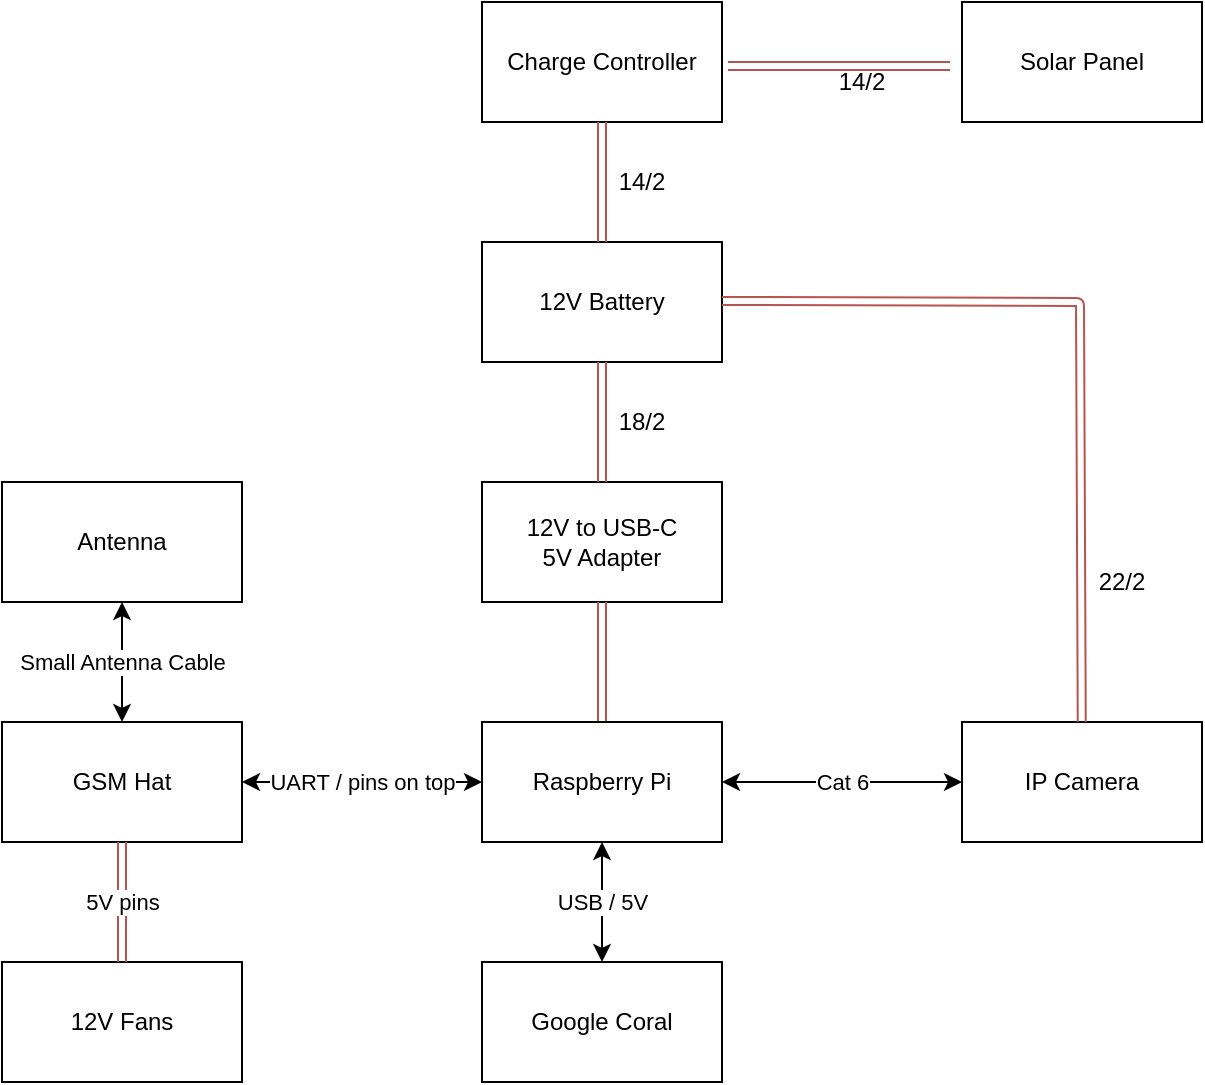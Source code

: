 <mxfile version="15.0.6" type="device"><diagram id="2kIcvvO-JdxeAvNU7qub" name="Page-1"><mxGraphModel dx="2035" dy="635" grid="1" gridSize="10" guides="1" tooltips="1" connect="1" arrows="1" fold="1" page="1" pageScale="1" pageWidth="850" pageHeight="1100" math="0" shadow="0"><root><mxCell id="0"/><mxCell id="1" parent="0"/><mxCell id="ZltwenZyvXwk14I4qNMj-1" value="12V Battery" style="rounded=0;whiteSpace=wrap;html=1;" vertex="1" parent="1"><mxGeometry x="220" y="410" width="120" height="60" as="geometry"/></mxCell><mxCell id="ZltwenZyvXwk14I4qNMj-2" value="Solar Panel" style="rounded=0;whiteSpace=wrap;html=1;" vertex="1" parent="1"><mxGeometry x="460" y="290" width="120" height="60" as="geometry"/></mxCell><mxCell id="ZltwenZyvXwk14I4qNMj-3" value="Charge Controller" style="rounded=0;whiteSpace=wrap;html=1;" vertex="1" parent="1"><mxGeometry x="220" y="290" width="120" height="60" as="geometry"/></mxCell><mxCell id="ZltwenZyvXwk14I4qNMj-4" value="" style="shape=link;html=1;entryX=-0.05;entryY=0.533;entryDx=0;entryDy=0;fillColor=#f8cecc;strokeColor=#b85450;entryPerimeter=0;" edge="1" parent="1" target="ZltwenZyvXwk14I4qNMj-2"><mxGeometry width="100" relative="1" as="geometry"><mxPoint x="343" y="322" as="sourcePoint"/><mxPoint x="370" y="450" as="targetPoint"/><Array as="points"/></mxGeometry></mxCell><mxCell id="ZltwenZyvXwk14I4qNMj-5" value="12V to USB-C &lt;br&gt;5V Adapter" style="rounded=0;whiteSpace=wrap;html=1;" vertex="1" parent="1"><mxGeometry x="220" y="530" width="120" height="60" as="geometry"/></mxCell><mxCell id="ZltwenZyvXwk14I4qNMj-6" value="" style="shape=link;html=1;exitX=0.5;exitY=1;exitDx=0;exitDy=0;entryX=0.5;entryY=0;entryDx=0;entryDy=0;fillColor=#f8cecc;strokeColor=#b85450;" edge="1" parent="1" source="ZltwenZyvXwk14I4qNMj-5" target="ZltwenZyvXwk14I4qNMj-7"><mxGeometry width="100" relative="1" as="geometry"><mxPoint x="260" y="750" as="sourcePoint"/><mxPoint x="200" y="730" as="targetPoint"/></mxGeometry></mxCell><mxCell id="ZltwenZyvXwk14I4qNMj-7" value="&lt;div&gt;Raspberry Pi&lt;/div&gt;" style="rounded=0;whiteSpace=wrap;html=1;" vertex="1" parent="1"><mxGeometry x="220" y="650" width="120" height="60" as="geometry"/></mxCell><mxCell id="ZltwenZyvXwk14I4qNMj-8" value="" style="shape=link;html=1;exitX=0.5;exitY=1;exitDx=0;exitDy=0;entryX=0.5;entryY=0;entryDx=0;entryDy=0;fillColor=#f8cecc;strokeColor=#b85450;" edge="1" parent="1" source="ZltwenZyvXwk14I4qNMj-3" target="ZltwenZyvXwk14I4qNMj-1"><mxGeometry width="100" relative="1" as="geometry"><mxPoint x="140" y="450" as="sourcePoint"/><mxPoint x="140" y="490" as="targetPoint"/><Array as="points"/></mxGeometry></mxCell><mxCell id="ZltwenZyvXwk14I4qNMj-9" value="" style="shape=link;html=1;entryX=0.5;entryY=0;entryDx=0;entryDy=0;exitX=0.5;exitY=1;exitDx=0;exitDy=0;fillColor=#f8cecc;strokeColor=#b85450;" edge="1" parent="1" source="ZltwenZyvXwk14I4qNMj-1" target="ZltwenZyvXwk14I4qNMj-5"><mxGeometry width="100" relative="1" as="geometry"><mxPoint x="260" y="670" as="sourcePoint"/><mxPoint x="350" y="670" as="targetPoint"/></mxGeometry></mxCell><mxCell id="ZltwenZyvXwk14I4qNMj-10" value="&lt;div&gt;IP Camera&lt;br&gt;&lt;/div&gt;" style="rounded=0;whiteSpace=wrap;html=1;" vertex="1" parent="1"><mxGeometry x="460" y="650" width="120" height="60" as="geometry"/></mxCell><mxCell id="ZltwenZyvXwk14I4qNMj-11" value="GSM Hat" style="rounded=0;whiteSpace=wrap;html=1;" vertex="1" parent="1"><mxGeometry x="-20" y="650" width="120" height="60" as="geometry"/></mxCell><mxCell id="ZltwenZyvXwk14I4qNMj-12" value="Google Coral" style="rounded=0;whiteSpace=wrap;html=1;" vertex="1" parent="1"><mxGeometry x="220" y="770" width="120" height="60" as="geometry"/></mxCell><mxCell id="ZltwenZyvXwk14I4qNMj-13" value="UART / pins on top" style="endArrow=classic;startArrow=classic;html=1;exitX=1;exitY=0.5;exitDx=0;exitDy=0;entryX=0;entryY=0.5;entryDx=0;entryDy=0;" edge="1" parent="1" source="ZltwenZyvXwk14I4qNMj-11" target="ZltwenZyvXwk14I4qNMj-7"><mxGeometry width="50" height="50" relative="1" as="geometry"><mxPoint x="230" y="720" as="sourcePoint"/><mxPoint x="280" y="670" as="targetPoint"/></mxGeometry></mxCell><mxCell id="ZltwenZyvXwk14I4qNMj-15" value="USB / 5V" style="endArrow=classic;startArrow=classic;html=1;entryX=0.5;entryY=1;entryDx=0;entryDy=0;exitX=0.5;exitY=0;exitDx=0;exitDy=0;" edge="1" parent="1" source="ZltwenZyvXwk14I4qNMj-12" target="ZltwenZyvXwk14I4qNMj-7"><mxGeometry width="50" height="50" relative="1" as="geometry"><mxPoint x="260" y="860" as="sourcePoint"/><mxPoint x="280" y="670" as="targetPoint"/></mxGeometry></mxCell><mxCell id="ZltwenZyvXwk14I4qNMj-16" value="&lt;div&gt;12V Fans&lt;br&gt;&lt;/div&gt;" style="rounded=0;whiteSpace=wrap;html=1;" vertex="1" parent="1"><mxGeometry x="-20" y="770" width="120" height="60" as="geometry"/></mxCell><mxCell id="ZltwenZyvXwk14I4qNMj-17" value="5V pins" style="shape=link;html=1;entryX=0.5;entryY=0;entryDx=0;entryDy=0;exitX=0.5;exitY=1;exitDx=0;exitDy=0;fillColor=#f8cecc;strokeColor=#b85450;" edge="1" parent="1" source="ZltwenZyvXwk14I4qNMj-11" target="ZltwenZyvXwk14I4qNMj-16"><mxGeometry width="100" relative="1" as="geometry"><mxPoint y="660" as="sourcePoint"/><mxPoint x="100" y="660" as="targetPoint"/></mxGeometry></mxCell><mxCell id="ZltwenZyvXwk14I4qNMj-18" value="Antenna" style="rounded=0;whiteSpace=wrap;html=1;" vertex="1" parent="1"><mxGeometry x="-20" y="530" width="120" height="60" as="geometry"/></mxCell><mxCell id="ZltwenZyvXwk14I4qNMj-19" value="Small Antenna Cable" style="endArrow=classic;startArrow=classic;html=1;exitX=0.5;exitY=0;exitDx=0;exitDy=0;entryX=0.5;entryY=1;entryDx=0;entryDy=0;" edge="1" parent="1" source="ZltwenZyvXwk14I4qNMj-11" target="ZltwenZyvXwk14I4qNMj-18"><mxGeometry width="50" height="50" relative="1" as="geometry"><mxPoint x="160" y="610" as="sourcePoint"/><mxPoint x="210" y="560" as="targetPoint"/></mxGeometry></mxCell><mxCell id="ZltwenZyvXwk14I4qNMj-20" value="" style="shape=link;html=1;fillColor=#f8cecc;strokeColor=#b85450;" edge="1" parent="1" target="ZltwenZyvXwk14I4qNMj-10"><mxGeometry width="100" relative="1" as="geometry"><mxPoint x="340" y="439.5" as="sourcePoint"/><mxPoint x="440" y="439.5" as="targetPoint"/><Array as="points"><mxPoint x="519" y="440"/></Array></mxGeometry></mxCell><mxCell id="ZltwenZyvXwk14I4qNMj-22" value="14/2" style="text;html=1;strokeColor=none;fillColor=none;align=center;verticalAlign=middle;whiteSpace=wrap;rounded=0;" vertex="1" parent="1"><mxGeometry x="390" y="320" width="40" height="20" as="geometry"/></mxCell><mxCell id="ZltwenZyvXwk14I4qNMj-23" value="14/2" style="text;html=1;strokeColor=none;fillColor=none;align=center;verticalAlign=middle;whiteSpace=wrap;rounded=0;" vertex="1" parent="1"><mxGeometry x="280" y="370" width="40" height="20" as="geometry"/></mxCell><mxCell id="ZltwenZyvXwk14I4qNMj-24" value="22/2" style="text;html=1;strokeColor=none;fillColor=none;align=center;verticalAlign=middle;whiteSpace=wrap;rounded=0;" vertex="1" parent="1"><mxGeometry x="520" y="570" width="40" height="20" as="geometry"/></mxCell><mxCell id="ZltwenZyvXwk14I4qNMj-25" value="18/2" style="text;html=1;strokeColor=none;fillColor=none;align=center;verticalAlign=middle;whiteSpace=wrap;rounded=0;" vertex="1" parent="1"><mxGeometry x="280" y="490" width="40" height="20" as="geometry"/></mxCell><mxCell id="ZltwenZyvXwk14I4qNMj-31" value="Cat 6" style="endArrow=classic;startArrow=classic;html=1;" edge="1" parent="1"><mxGeometry width="50" height="50" relative="1" as="geometry"><mxPoint x="340" y="680" as="sourcePoint"/><mxPoint x="460" y="680" as="targetPoint"/></mxGeometry></mxCell></root></mxGraphModel></diagram></mxfile>